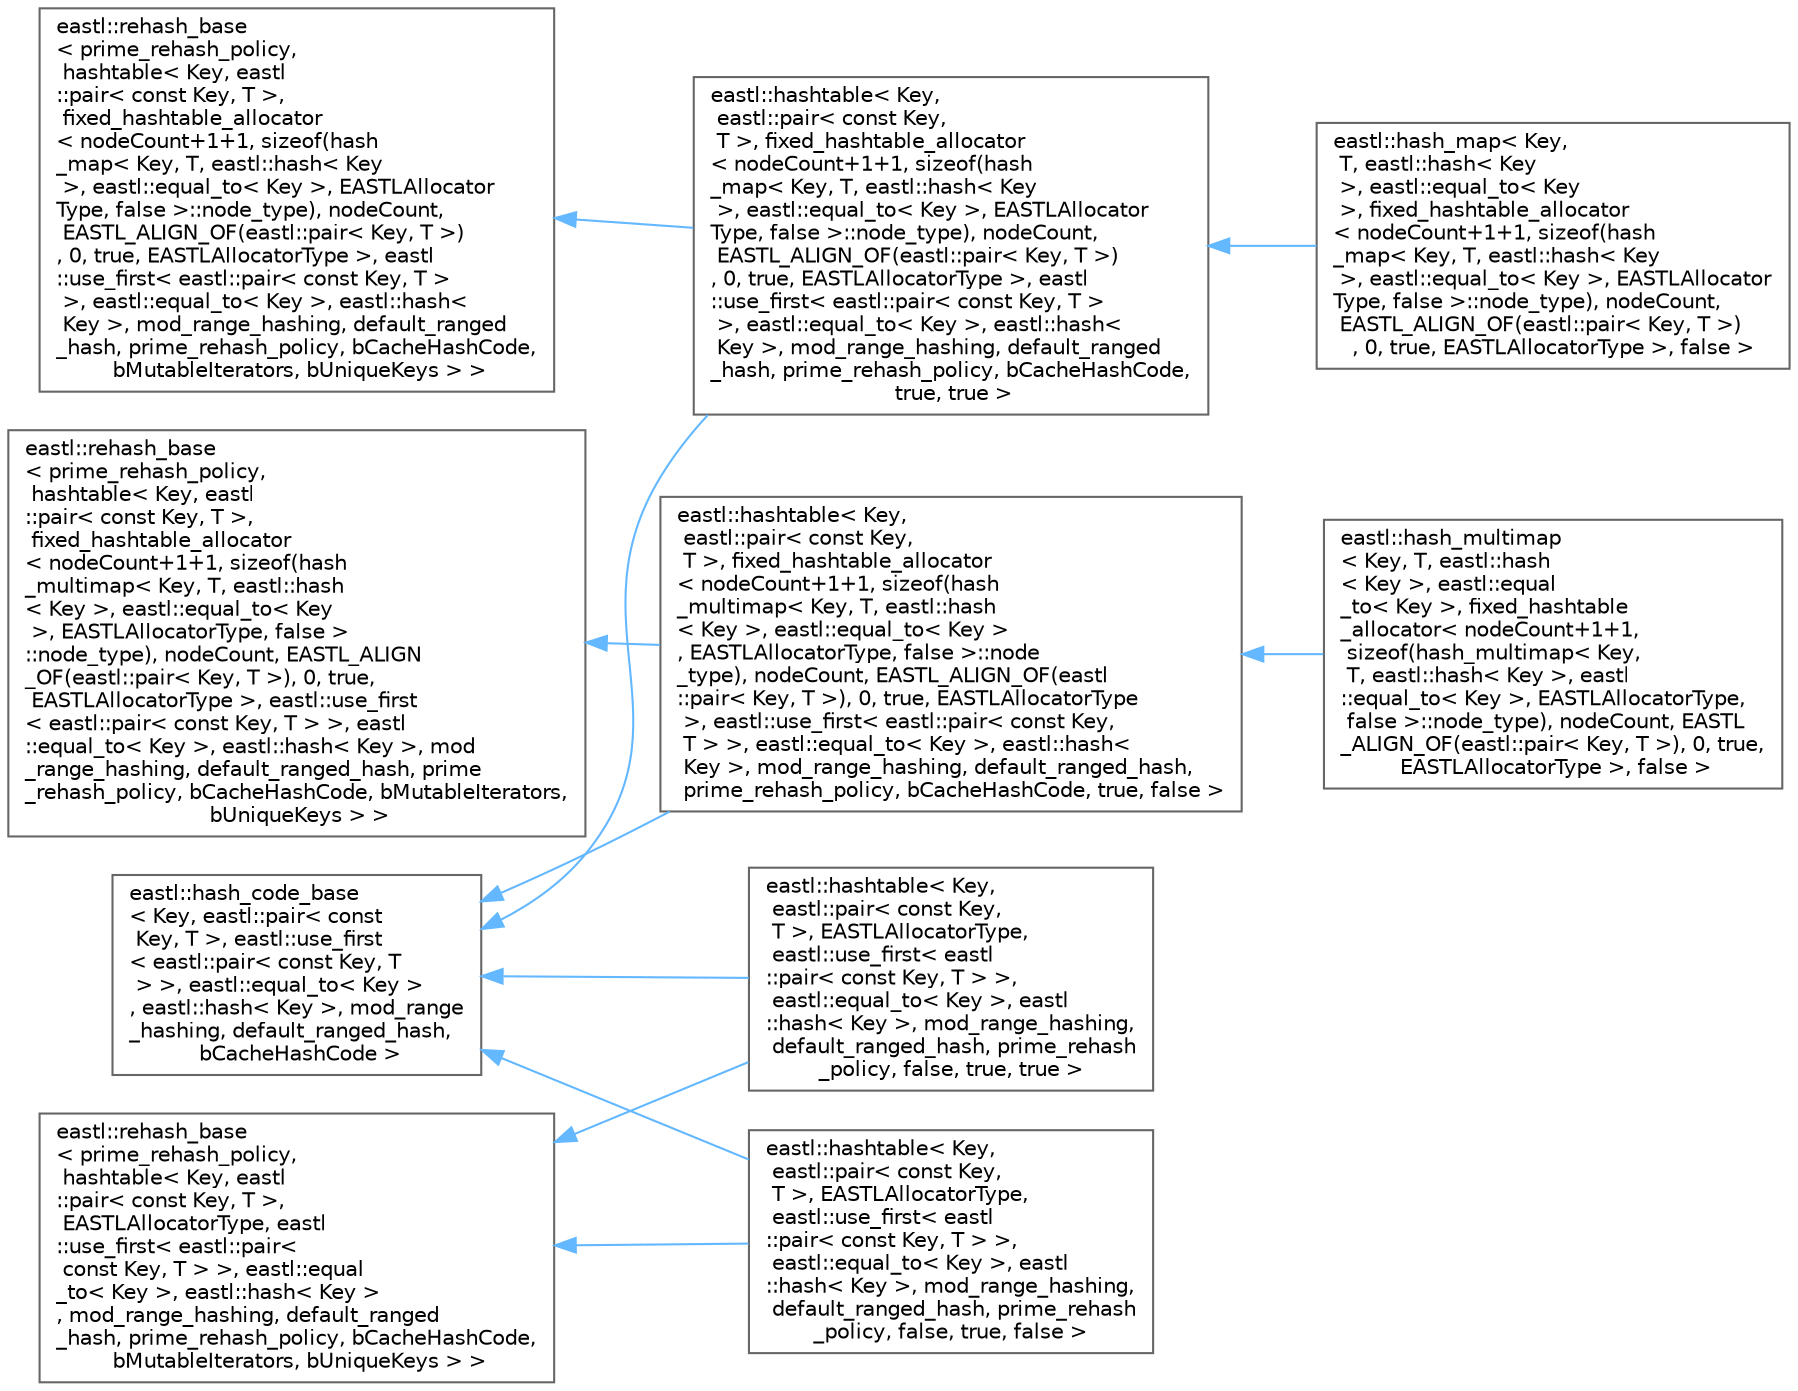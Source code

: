 digraph "类继承关系图"
{
 // LATEX_PDF_SIZE
  bgcolor="transparent";
  edge [fontname=Helvetica,fontsize=10,labelfontname=Helvetica,labelfontsize=10];
  node [fontname=Helvetica,fontsize=10,shape=box,height=0.2,width=0.4];
  rankdir="LR";
  Node0 [id="Node000000",label="eastl::hash_code_base\l\< Key, eastl::pair\< const\l Key, T \>, eastl::use_first\l\< eastl::pair\< const Key, T\l \> \>, eastl::equal_to\< Key \>\l, eastl::hash\< Key \>, mod_range\l_hashing, default_ranged_hash,\l bCacheHashCode \>",height=0.2,width=0.4,color="grey40", fillcolor="white", style="filled",URL="$structeastl_1_1hash__code__base.html",tooltip=" "];
  Node0 -> Node1 [id="edge684_Node000000_Node000001",dir="back",color="steelblue1",style="solid",tooltip=" "];
  Node1 [id="Node000001",label="eastl::hashtable\< Key,\l eastl::pair\< const Key,\l T \>, fixed_hashtable_allocator\l\< nodeCount+1+1, sizeof(hash\l_map\< Key, T, eastl::hash\< Key\l \>, eastl::equal_to\< Key \>, EASTLAllocator\lType, false \>::node_type), nodeCount,\l EASTL_ALIGN_OF(eastl::pair\< Key, T \>)\l, 0, true, EASTLAllocatorType \>, eastl\l::use_first\< eastl::pair\< const Key, T \>\l \>, eastl::equal_to\< Key \>, eastl::hash\<\l Key \>, mod_range_hashing, default_ranged\l_hash, prime_rehash_policy, bCacheHashCode,\l true, true \>",height=0.2,width=0.4,color="grey40", fillcolor="white", style="filled",URL="$classeastl_1_1hashtable.html",tooltip=" "];
  Node1 -> Node2 [id="edge685_Node000001_Node000002",dir="back",color="steelblue1",style="solid",tooltip=" "];
  Node2 [id="Node000002",label="eastl::hash_map\< Key,\l T, eastl::hash\< Key\l \>, eastl::equal_to\< Key\l \>, fixed_hashtable_allocator\l\< nodeCount+1+1, sizeof(hash\l_map\< Key, T, eastl::hash\< Key\l \>, eastl::equal_to\< Key \>, EASTLAllocator\lType, false \>::node_type), nodeCount,\l EASTL_ALIGN_OF(eastl::pair\< Key, T \>)\l, 0, true, EASTLAllocatorType \>, false \>",height=0.2,width=0.4,color="grey40", fillcolor="white", style="filled",URL="$classeastl_1_1hash__map.html",tooltip=" "];
  Node0 -> Node4 [id="edge686_Node000000_Node000004",dir="back",color="steelblue1",style="solid",tooltip=" "];
  Node4 [id="Node000004",label="eastl::hashtable\< Key,\l eastl::pair\< const Key,\l T \>, fixed_hashtable_allocator\l\< nodeCount+1+1, sizeof(hash\l_multimap\< Key, T, eastl::hash\l\< Key \>, eastl::equal_to\< Key \>\l, EASTLAllocatorType, false \>::node\l_type), nodeCount, EASTL_ALIGN_OF(eastl\l::pair\< Key, T \>), 0, true, EASTLAllocatorType\l \>, eastl::use_first\< eastl::pair\< const Key,\l T \> \>, eastl::equal_to\< Key \>, eastl::hash\<\l Key \>, mod_range_hashing, default_ranged_hash,\l prime_rehash_policy, bCacheHashCode, true, false \>",height=0.2,width=0.4,color="grey40", fillcolor="white", style="filled",URL="$classeastl_1_1hashtable.html",tooltip=" "];
  Node4 -> Node5 [id="edge687_Node000004_Node000005",dir="back",color="steelblue1",style="solid",tooltip=" "];
  Node5 [id="Node000005",label="eastl::hash_multimap\l\< Key, T, eastl::hash\l\< Key \>, eastl::equal\l_to\< Key \>, fixed_hashtable\l_allocator\< nodeCount+1+1,\l sizeof(hash_multimap\< Key,\l T, eastl::hash\< Key \>, eastl\l::equal_to\< Key \>, EASTLAllocatorType,\l false \>::node_type), nodeCount, EASTL\l_ALIGN_OF(eastl::pair\< Key, T \>), 0, true,\l EASTLAllocatorType \>, false \>",height=0.2,width=0.4,color="grey40", fillcolor="white", style="filled",URL="$classeastl_1_1hash__multimap.html",tooltip=" "];
  Node0 -> Node7 [id="edge688_Node000000_Node000007",dir="back",color="steelblue1",style="solid",tooltip=" "];
  Node7 [id="Node000007",label="eastl::hashtable\< Key,\l eastl::pair\< const Key,\l T \>, EASTLAllocatorType,\l eastl::use_first\< eastl\l::pair\< const Key, T \> \>,\l eastl::equal_to\< Key \>, eastl\l::hash\< Key \>, mod_range_hashing,\l default_ranged_hash, prime_rehash\l_policy, false, true, true \>",height=0.2,width=0.4,color="grey40", fillcolor="white", style="filled",URL="$classeastl_1_1hashtable.html",tooltip=" "];
  Node0 -> Node9 [id="edge689_Node000000_Node000009",dir="back",color="steelblue1",style="solid",tooltip=" "];
  Node9 [id="Node000009",label="eastl::hashtable\< Key,\l eastl::pair\< const Key,\l T \>, EASTLAllocatorType,\l eastl::use_first\< eastl\l::pair\< const Key, T \> \>,\l eastl::equal_to\< Key \>, eastl\l::hash\< Key \>, mod_range_hashing,\l default_ranged_hash, prime_rehash\l_policy, false, true, false \>",height=0.2,width=0.4,color="grey40", fillcolor="white", style="filled",URL="$classeastl_1_1hashtable.html",tooltip=" "];
  Node8 [id="Node000008",label="eastl::rehash_base\l\< prime_rehash_policy,\l hashtable\< Key, eastl\l::pair\< const Key, T \>,\l EASTLAllocatorType, eastl\l::use_first\< eastl::pair\<\l const Key, T \> \>, eastl::equal\l_to\< Key \>, eastl::hash\< Key \>\l, mod_range_hashing, default_ranged\l_hash, prime_rehash_policy, bCacheHashCode,\l bMutableIterators, bUniqueKeys \> \>",height=0.2,width=0.4,color="grey40", fillcolor="white", style="filled",URL="$structeastl_1_1rehash__base.html",tooltip=" "];
  Node8 -> Node7 [id="edge690_Node000008_Node000007",dir="back",color="steelblue1",style="solid",tooltip=" "];
  Node8 -> Node9 [id="edge691_Node000008_Node000009",dir="back",color="steelblue1",style="solid",tooltip=" "];
  Node3 [id="Node000003",label="eastl::rehash_base\l\< prime_rehash_policy,\l hashtable\< Key, eastl\l::pair\< const Key, T \>,\l fixed_hashtable_allocator\l\< nodeCount+1+1, sizeof(hash\l_map\< Key, T, eastl::hash\< Key\l \>, eastl::equal_to\< Key \>, EASTLAllocator\lType, false \>::node_type), nodeCount,\l EASTL_ALIGN_OF(eastl::pair\< Key, T \>)\l, 0, true, EASTLAllocatorType \>, eastl\l::use_first\< eastl::pair\< const Key, T \>\l \>, eastl::equal_to\< Key \>, eastl::hash\<\l Key \>, mod_range_hashing, default_ranged\l_hash, prime_rehash_policy, bCacheHashCode,\l bMutableIterators, bUniqueKeys \> \>",height=0.2,width=0.4,color="grey40", fillcolor="white", style="filled",URL="$structeastl_1_1rehash__base.html",tooltip=" "];
  Node3 -> Node1 [id="edge692_Node000003_Node000001",dir="back",color="steelblue1",style="solid",tooltip=" "];
  Node6 [id="Node000006",label="eastl::rehash_base\l\< prime_rehash_policy,\l hashtable\< Key, eastl\l::pair\< const Key, T \>,\l fixed_hashtable_allocator\l\< nodeCount+1+1, sizeof(hash\l_multimap\< Key, T, eastl::hash\l\< Key \>, eastl::equal_to\< Key\l \>, EASTLAllocatorType, false \>\l::node_type), nodeCount, EASTL_ALIGN\l_OF(eastl::pair\< Key, T \>), 0, true,\l EASTLAllocatorType \>, eastl::use_first\l\< eastl::pair\< const Key, T \> \>, eastl\l::equal_to\< Key \>, eastl::hash\< Key \>, mod\l_range_hashing, default_ranged_hash, prime\l_rehash_policy, bCacheHashCode, bMutableIterators,\l bUniqueKeys \> \>",height=0.2,width=0.4,color="grey40", fillcolor="white", style="filled",URL="$structeastl_1_1rehash__base.html",tooltip=" "];
  Node6 -> Node4 [id="edge693_Node000006_Node000004",dir="back",color="steelblue1",style="solid",tooltip=" "];
}
